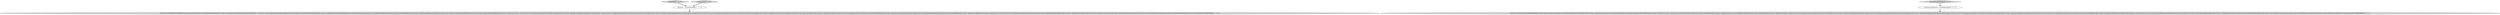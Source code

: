 digraph {
1 [style = filled, label = "compress = true@@@3@@@['1', '1', '0']", fillcolor = white, shape = ellipse image = "AAA0AAABBB1BBB"];
2 [style = filled, label = "compressed['1', '0', '0']", fillcolor = lightgray, shape = diamond image = "AAA0AAABBB1BBB"];
5 [style = filled, label = "return new ProtectACLCreateModePathAndBytesable<String>(){@Override public ACLCreateModeBackgroundPathAndBytesable<String> withProtection(){return this.withProtection()}@Override public BackgroundPathAndBytesable<String> withACL(List<ACL> aclList){return this.withACL(aclList)}@Override public PathAndBytesable<String> inBackground(){return this.inBackground()}@Override public PathAndBytesable<String> inBackground(Object context){return this.inBackground(context)}@Override public PathAndBytesable<String> inBackground(BackgroundCallback callback){return this.inBackground(callback)}@Override public PathAndBytesable<String> inBackground(BackgroundCallback callback,Object context){return this.inBackground(callback,context)}@Override public PathAndBytesable<String> inBackground(BackgroundCallback callback,Executor executor){return this.inBackground(callback,executor)}@Override public PathAndBytesable<String> inBackground(BackgroundCallback callback,Object context,Executor executor){return this.inBackground(callback,context,executor)}@Override public ACLBackgroundPathAndBytesable<String> withMode(CreateMode mode){return this.withMode(mode)}@Override public String forPath(String path,byte(( data){return this.forPath(path,data)}@Override public String forPath(String path){return this.forPath(path)}}@@@4@@@['0', '0', '1']", fillcolor = lightgray, shape = ellipse image = "AAA0AAABBB3BBB"];
4 [style = filled, label = "createParentsIfNeeded = true@@@3@@@['0', '0', '1']", fillcolor = white, shape = ellipse image = "AAA0AAABBB3BBB"];
3 [style = filled, label = "compressed['0', '1', '0']", fillcolor = lightgray, shape = diamond image = "AAA0AAABBB2BBB"];
6 [style = filled, label = "creatingParentsIfNeeded['0', '0', '1']", fillcolor = lightgray, shape = diamond image = "AAA0AAABBB3BBB"];
0 [style = filled, label = "return new CreateBackgroundModeACLable(){@Override public ACLCreateModePathAndBytesable<String> creatingParentsIfNeeded(){createParentsIfNeeded = truereturn asACLCreateModePathAndBytesable()}@Override public ACLCreateModePathAndBytesable<String> creatingParentContainersIfNeeded(){setCreateParentsAsContainers()return creatingParentsIfNeeded()}@Override public ACLPathAndBytesable<String> withProtectedEphemeralSequential(){return this.withProtectedEphemeralSequential()}@Override public BackgroundPathAndBytesable<String> withACL(List<ACL> aclList){return this.withACL(aclList)}@Override public PathAndBytesable<String> inBackground(BackgroundCallback callback,Object context){return this.inBackground(callback,context)}@Override public PathAndBytesable<String> inBackground(BackgroundCallback callback,Object context,Executor executor){return this.inBackground(callback,context,executor)}@Override public PathAndBytesable<String> inBackground(){return this.inBackground()}@Override public PathAndBytesable<String> inBackground(Object context){return this.inBackground(context)}@Override public PathAndBytesable<String> inBackground(BackgroundCallback callback){return this.inBackground(callback)}@Override public PathAndBytesable<String> inBackground(BackgroundCallback callback,Executor executor){return this.inBackground(callback,executor)}@Override public ACLBackgroundPathAndBytesable<String> withMode(CreateMode mode){return this.withMode(mode)}@Override public String forPath(String path,byte(( data){return this.forPath(path,data)}@Override public String forPath(String path){return this.forPath(path)}}@@@4@@@['1', '1', '0']", fillcolor = lightgray, shape = ellipse image = "AAA0AAABBB1BBB"];
4->5 [style = bold, label=""];
6->4 [style = bold, label=""];
2->1 [style = bold, label=""];
3->1 [style = bold, label=""];
1->0 [style = bold, label=""];
}
